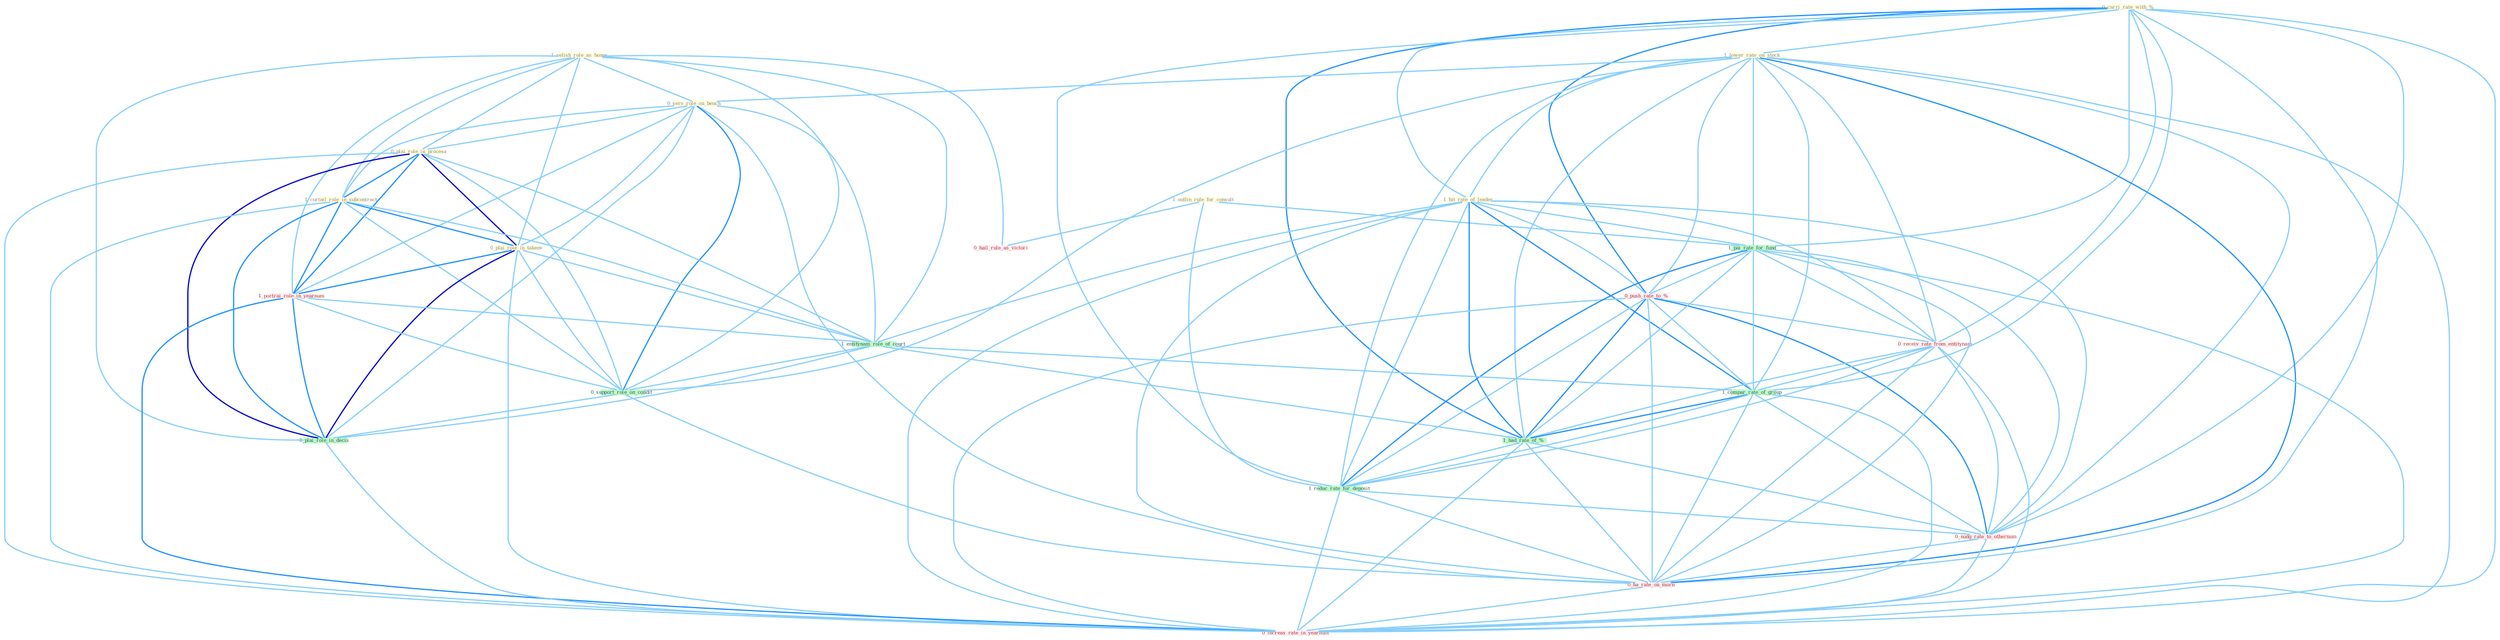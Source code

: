 Graph G{ 
    node
    [shape=polygon,style=filled,width=.5,height=.06,color="#BDFCC9",fixedsize=true,fontsize=4,
    fontcolor="#2f4f4f"];
    {node
    [color="#ffffe0", fontcolor="#8b7d6b"] "0_carri_rate_with_% " "1_relish_role_as_home " "1_lower_rate_on_stock " "1_outlin_rule_for_consult " "0_serv_role_on_bench " "0_plai_role_in_process " "1_hit_rate_of_leader " "1_curtail_role_in_subcontract " "0_plai_role_in_takeov "}
{node [color="#fff0f5", fontcolor="#b22222"] "1_portrai_role_in_yearnum " "0_push_rate_to_% " "0_receiv_rate_from_entitynam " "0_hail_rule_as_victori " "0_nudg_rate_to_othernum " "0_ha_rate_on_morn " "0_increas_rate_in_yearnum "}
edge [color="#B0E2FF"];

	"0_carri_rate_with_% " -- "1_lower_rate_on_stock " [w="1", color="#87cefa" ];
	"0_carri_rate_with_% " -- "1_hit_rate_of_leader " [w="1", color="#87cefa" ];
	"0_carri_rate_with_% " -- "1_pai_rate_for_fund " [w="1", color="#87cefa" ];
	"0_carri_rate_with_% " -- "0_push_rate_to_% " [w="2", color="#1e90ff" , len=0.8];
	"0_carri_rate_with_% " -- "0_receiv_rate_from_entitynam " [w="1", color="#87cefa" ];
	"0_carri_rate_with_% " -- "1_compar_rate_of_group " [w="1", color="#87cefa" ];
	"0_carri_rate_with_% " -- "1_had_rate_of_% " [w="2", color="#1e90ff" , len=0.8];
	"0_carri_rate_with_% " -- "1_reduc_rate_for_deposit " [w="1", color="#87cefa" ];
	"0_carri_rate_with_% " -- "0_nudg_rate_to_othernum " [w="1", color="#87cefa" ];
	"0_carri_rate_with_% " -- "0_ha_rate_on_morn " [w="1", color="#87cefa" ];
	"0_carri_rate_with_% " -- "0_increas_rate_in_yearnum " [w="1", color="#87cefa" ];
	"1_relish_role_as_home " -- "0_serv_role_on_bench " [w="1", color="#87cefa" ];
	"1_relish_role_as_home " -- "0_plai_role_in_process " [w="1", color="#87cefa" ];
	"1_relish_role_as_home " -- "1_curtail_role_in_subcontract " [w="1", color="#87cefa" ];
	"1_relish_role_as_home " -- "0_plai_role_in_takeov " [w="1", color="#87cefa" ];
	"1_relish_role_as_home " -- "1_portrai_role_in_yearnum " [w="1", color="#87cefa" ];
	"1_relish_role_as_home " -- "1_entitynam_role_of_court " [w="1", color="#87cefa" ];
	"1_relish_role_as_home " -- "0_support_role_on_condit " [w="1", color="#87cefa" ];
	"1_relish_role_as_home " -- "0_hail_rule_as_victori " [w="1", color="#87cefa" ];
	"1_relish_role_as_home " -- "0_plai_role_in_decis " [w="1", color="#87cefa" ];
	"1_lower_rate_on_stock " -- "0_serv_role_on_bench " [w="1", color="#87cefa" ];
	"1_lower_rate_on_stock " -- "1_hit_rate_of_leader " [w="1", color="#87cefa" ];
	"1_lower_rate_on_stock " -- "1_pai_rate_for_fund " [w="1", color="#87cefa" ];
	"1_lower_rate_on_stock " -- "0_push_rate_to_% " [w="1", color="#87cefa" ];
	"1_lower_rate_on_stock " -- "0_receiv_rate_from_entitynam " [w="1", color="#87cefa" ];
	"1_lower_rate_on_stock " -- "1_compar_rate_of_group " [w="1", color="#87cefa" ];
	"1_lower_rate_on_stock " -- "0_support_role_on_condit " [w="1", color="#87cefa" ];
	"1_lower_rate_on_stock " -- "1_had_rate_of_% " [w="1", color="#87cefa" ];
	"1_lower_rate_on_stock " -- "1_reduc_rate_for_deposit " [w="1", color="#87cefa" ];
	"1_lower_rate_on_stock " -- "0_nudg_rate_to_othernum " [w="1", color="#87cefa" ];
	"1_lower_rate_on_stock " -- "0_ha_rate_on_morn " [w="2", color="#1e90ff" , len=0.8];
	"1_lower_rate_on_stock " -- "0_increas_rate_in_yearnum " [w="1", color="#87cefa" ];
	"1_outlin_rule_for_consult " -- "1_pai_rate_for_fund " [w="1", color="#87cefa" ];
	"1_outlin_rule_for_consult " -- "0_hail_rule_as_victori " [w="1", color="#87cefa" ];
	"1_outlin_rule_for_consult " -- "1_reduc_rate_for_deposit " [w="1", color="#87cefa" ];
	"0_serv_role_on_bench " -- "0_plai_role_in_process " [w="1", color="#87cefa" ];
	"0_serv_role_on_bench " -- "1_curtail_role_in_subcontract " [w="1", color="#87cefa" ];
	"0_serv_role_on_bench " -- "0_plai_role_in_takeov " [w="1", color="#87cefa" ];
	"0_serv_role_on_bench " -- "1_portrai_role_in_yearnum " [w="1", color="#87cefa" ];
	"0_serv_role_on_bench " -- "1_entitynam_role_of_court " [w="1", color="#87cefa" ];
	"0_serv_role_on_bench " -- "0_support_role_on_condit " [w="2", color="#1e90ff" , len=0.8];
	"0_serv_role_on_bench " -- "0_plai_role_in_decis " [w="1", color="#87cefa" ];
	"0_serv_role_on_bench " -- "0_ha_rate_on_morn " [w="1", color="#87cefa" ];
	"0_plai_role_in_process " -- "1_curtail_role_in_subcontract " [w="2", color="#1e90ff" , len=0.8];
	"0_plai_role_in_process " -- "0_plai_role_in_takeov " [w="3", color="#0000cd" , len=0.6];
	"0_plai_role_in_process " -- "1_portrai_role_in_yearnum " [w="2", color="#1e90ff" , len=0.8];
	"0_plai_role_in_process " -- "1_entitynam_role_of_court " [w="1", color="#87cefa" ];
	"0_plai_role_in_process " -- "0_support_role_on_condit " [w="1", color="#87cefa" ];
	"0_plai_role_in_process " -- "0_plai_role_in_decis " [w="3", color="#0000cd" , len=0.6];
	"0_plai_role_in_process " -- "0_increas_rate_in_yearnum " [w="1", color="#87cefa" ];
	"1_hit_rate_of_leader " -- "1_pai_rate_for_fund " [w="1", color="#87cefa" ];
	"1_hit_rate_of_leader " -- "0_push_rate_to_% " [w="1", color="#87cefa" ];
	"1_hit_rate_of_leader " -- "1_entitynam_role_of_court " [w="1", color="#87cefa" ];
	"1_hit_rate_of_leader " -- "0_receiv_rate_from_entitynam " [w="1", color="#87cefa" ];
	"1_hit_rate_of_leader " -- "1_compar_rate_of_group " [w="2", color="#1e90ff" , len=0.8];
	"1_hit_rate_of_leader " -- "1_had_rate_of_% " [w="2", color="#1e90ff" , len=0.8];
	"1_hit_rate_of_leader " -- "1_reduc_rate_for_deposit " [w="1", color="#87cefa" ];
	"1_hit_rate_of_leader " -- "0_nudg_rate_to_othernum " [w="1", color="#87cefa" ];
	"1_hit_rate_of_leader " -- "0_ha_rate_on_morn " [w="1", color="#87cefa" ];
	"1_hit_rate_of_leader " -- "0_increas_rate_in_yearnum " [w="1", color="#87cefa" ];
	"1_curtail_role_in_subcontract " -- "0_plai_role_in_takeov " [w="2", color="#1e90ff" , len=0.8];
	"1_curtail_role_in_subcontract " -- "1_portrai_role_in_yearnum " [w="2", color="#1e90ff" , len=0.8];
	"1_curtail_role_in_subcontract " -- "1_entitynam_role_of_court " [w="1", color="#87cefa" ];
	"1_curtail_role_in_subcontract " -- "0_support_role_on_condit " [w="1", color="#87cefa" ];
	"1_curtail_role_in_subcontract " -- "0_plai_role_in_decis " [w="2", color="#1e90ff" , len=0.8];
	"1_curtail_role_in_subcontract " -- "0_increas_rate_in_yearnum " [w="1", color="#87cefa" ];
	"0_plai_role_in_takeov " -- "1_portrai_role_in_yearnum " [w="2", color="#1e90ff" , len=0.8];
	"0_plai_role_in_takeov " -- "1_entitynam_role_of_court " [w="1", color="#87cefa" ];
	"0_plai_role_in_takeov " -- "0_support_role_on_condit " [w="1", color="#87cefa" ];
	"0_plai_role_in_takeov " -- "0_plai_role_in_decis " [w="3", color="#0000cd" , len=0.6];
	"0_plai_role_in_takeov " -- "0_increas_rate_in_yearnum " [w="1", color="#87cefa" ];
	"1_portrai_role_in_yearnum " -- "1_entitynam_role_of_court " [w="1", color="#87cefa" ];
	"1_portrai_role_in_yearnum " -- "0_support_role_on_condit " [w="1", color="#87cefa" ];
	"1_portrai_role_in_yearnum " -- "0_plai_role_in_decis " [w="2", color="#1e90ff" , len=0.8];
	"1_portrai_role_in_yearnum " -- "0_increas_rate_in_yearnum " [w="2", color="#1e90ff" , len=0.8];
	"1_pai_rate_for_fund " -- "0_push_rate_to_% " [w="1", color="#87cefa" ];
	"1_pai_rate_for_fund " -- "0_receiv_rate_from_entitynam " [w="1", color="#87cefa" ];
	"1_pai_rate_for_fund " -- "1_compar_rate_of_group " [w="1", color="#87cefa" ];
	"1_pai_rate_for_fund " -- "1_had_rate_of_% " [w="1", color="#87cefa" ];
	"1_pai_rate_for_fund " -- "1_reduc_rate_for_deposit " [w="2", color="#1e90ff" , len=0.8];
	"1_pai_rate_for_fund " -- "0_nudg_rate_to_othernum " [w="1", color="#87cefa" ];
	"1_pai_rate_for_fund " -- "0_ha_rate_on_morn " [w="1", color="#87cefa" ];
	"1_pai_rate_for_fund " -- "0_increas_rate_in_yearnum " [w="1", color="#87cefa" ];
	"0_push_rate_to_% " -- "0_receiv_rate_from_entitynam " [w="1", color="#87cefa" ];
	"0_push_rate_to_% " -- "1_compar_rate_of_group " [w="1", color="#87cefa" ];
	"0_push_rate_to_% " -- "1_had_rate_of_% " [w="2", color="#1e90ff" , len=0.8];
	"0_push_rate_to_% " -- "1_reduc_rate_for_deposit " [w="1", color="#87cefa" ];
	"0_push_rate_to_% " -- "0_nudg_rate_to_othernum " [w="2", color="#1e90ff" , len=0.8];
	"0_push_rate_to_% " -- "0_ha_rate_on_morn " [w="1", color="#87cefa" ];
	"0_push_rate_to_% " -- "0_increas_rate_in_yearnum " [w="1", color="#87cefa" ];
	"1_entitynam_role_of_court " -- "1_compar_rate_of_group " [w="1", color="#87cefa" ];
	"1_entitynam_role_of_court " -- "0_support_role_on_condit " [w="1", color="#87cefa" ];
	"1_entitynam_role_of_court " -- "1_had_rate_of_% " [w="1", color="#87cefa" ];
	"1_entitynam_role_of_court " -- "0_plai_role_in_decis " [w="1", color="#87cefa" ];
	"0_receiv_rate_from_entitynam " -- "1_compar_rate_of_group " [w="1", color="#87cefa" ];
	"0_receiv_rate_from_entitynam " -- "1_had_rate_of_% " [w="1", color="#87cefa" ];
	"0_receiv_rate_from_entitynam " -- "1_reduc_rate_for_deposit " [w="1", color="#87cefa" ];
	"0_receiv_rate_from_entitynam " -- "0_nudg_rate_to_othernum " [w="1", color="#87cefa" ];
	"0_receiv_rate_from_entitynam " -- "0_ha_rate_on_morn " [w="1", color="#87cefa" ];
	"0_receiv_rate_from_entitynam " -- "0_increas_rate_in_yearnum " [w="1", color="#87cefa" ];
	"1_compar_rate_of_group " -- "1_had_rate_of_% " [w="2", color="#1e90ff" , len=0.8];
	"1_compar_rate_of_group " -- "1_reduc_rate_for_deposit " [w="1", color="#87cefa" ];
	"1_compar_rate_of_group " -- "0_nudg_rate_to_othernum " [w="1", color="#87cefa" ];
	"1_compar_rate_of_group " -- "0_ha_rate_on_morn " [w="1", color="#87cefa" ];
	"1_compar_rate_of_group " -- "0_increas_rate_in_yearnum " [w="1", color="#87cefa" ];
	"0_support_role_on_condit " -- "0_plai_role_in_decis " [w="1", color="#87cefa" ];
	"0_support_role_on_condit " -- "0_ha_rate_on_morn " [w="1", color="#87cefa" ];
	"1_had_rate_of_% " -- "1_reduc_rate_for_deposit " [w="1", color="#87cefa" ];
	"1_had_rate_of_% " -- "0_nudg_rate_to_othernum " [w="1", color="#87cefa" ];
	"1_had_rate_of_% " -- "0_ha_rate_on_morn " [w="1", color="#87cefa" ];
	"1_had_rate_of_% " -- "0_increas_rate_in_yearnum " [w="1", color="#87cefa" ];
	"1_reduc_rate_for_deposit " -- "0_nudg_rate_to_othernum " [w="1", color="#87cefa" ];
	"1_reduc_rate_for_deposit " -- "0_ha_rate_on_morn " [w="1", color="#87cefa" ];
	"1_reduc_rate_for_deposit " -- "0_increas_rate_in_yearnum " [w="1", color="#87cefa" ];
	"0_nudg_rate_to_othernum " -- "0_ha_rate_on_morn " [w="1", color="#87cefa" ];
	"0_nudg_rate_to_othernum " -- "0_increas_rate_in_yearnum " [w="1", color="#87cefa" ];
	"0_plai_role_in_decis " -- "0_increas_rate_in_yearnum " [w="1", color="#87cefa" ];
	"0_ha_rate_on_morn " -- "0_increas_rate_in_yearnum " [w="1", color="#87cefa" ];
}
